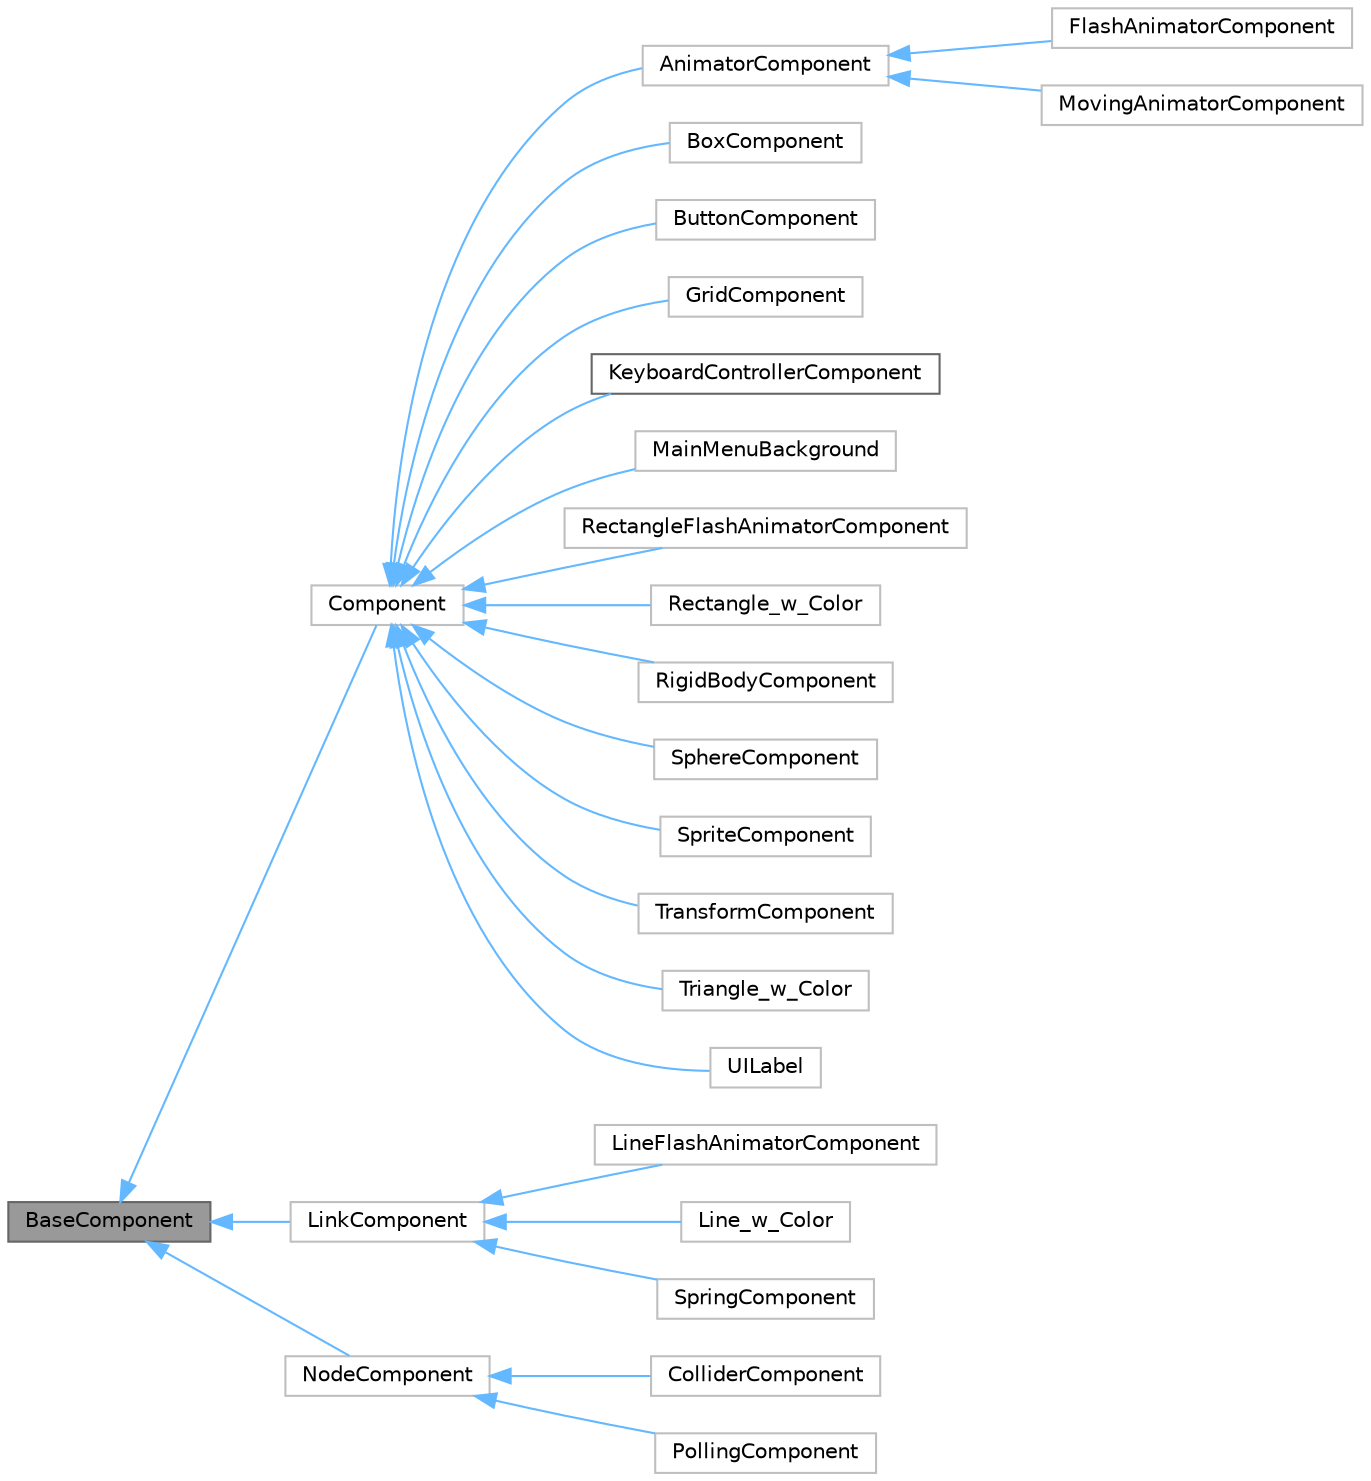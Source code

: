 digraph "BaseComponent"
{
 // LATEX_PDF_SIZE
  bgcolor="transparent";
  edge [fontname=Helvetica,fontsize=10,labelfontname=Helvetica,labelfontsize=10];
  node [fontname=Helvetica,fontsize=10,shape=box,height=0.2,width=0.4];
  rankdir="LR";
  Node1 [id="Node000001",label="BaseComponent",height=0.2,width=0.4,color="gray40", fillcolor="grey60", style="filled", fontcolor="black",tooltip=" "];
  Node1 -> Node2 [id="edge1_Node000001_Node000002",dir="back",color="steelblue1",style="solid",tooltip=" "];
  Node2 [id="Node000002",label="Component",height=0.2,width=0.4,color="grey75", fillcolor="white", style="filled",URL="$classComponent.html",tooltip=" "];
  Node2 -> Node3 [id="edge2_Node000002_Node000003",dir="back",color="steelblue1",style="solid",tooltip=" "];
  Node3 [id="Node000003",label="AnimatorComponent",height=0.2,width=0.4,color="grey75", fillcolor="white", style="filled",URL="$classAnimatorComponent.html",tooltip=" "];
  Node3 -> Node4 [id="edge3_Node000003_Node000004",dir="back",color="steelblue1",style="solid",tooltip=" "];
  Node4 [id="Node000004",label="FlashAnimatorComponent",height=0.2,width=0.4,color="grey75", fillcolor="white", style="filled",URL="$classFlashAnimatorComponent.html",tooltip=" "];
  Node3 -> Node5 [id="edge4_Node000003_Node000005",dir="back",color="steelblue1",style="solid",tooltip=" "];
  Node5 [id="Node000005",label="MovingAnimatorComponent",height=0.2,width=0.4,color="grey75", fillcolor="white", style="filled",URL="$classMovingAnimatorComponent.html",tooltip=" "];
  Node2 -> Node6 [id="edge5_Node000002_Node000006",dir="back",color="steelblue1",style="solid",tooltip=" "];
  Node6 [id="Node000006",label="BoxComponent",height=0.2,width=0.4,color="grey75", fillcolor="white", style="filled",URL="$classBoxComponent.html",tooltip=" "];
  Node2 -> Node7 [id="edge6_Node000002_Node000007",dir="back",color="steelblue1",style="solid",tooltip=" "];
  Node7 [id="Node000007",label="ButtonComponent",height=0.2,width=0.4,color="grey75", fillcolor="white", style="filled",URL="$classButtonComponent.html",tooltip=" "];
  Node2 -> Node8 [id="edge7_Node000002_Node000008",dir="back",color="steelblue1",style="solid",tooltip=" "];
  Node8 [id="Node000008",label="GridComponent",height=0.2,width=0.4,color="grey75", fillcolor="white", style="filled",URL="$classGridComponent.html",tooltip=" "];
  Node2 -> Node9 [id="edge8_Node000002_Node000009",dir="back",color="steelblue1",style="solid",tooltip=" "];
  Node9 [id="Node000009",label="KeyboardControllerComponent",height=0.2,width=0.4,color="gray40", fillcolor="white", style="filled",URL="$classKeyboardControllerComponent.html",tooltip="moving animation"];
  Node2 -> Node10 [id="edge9_Node000002_Node000010",dir="back",color="steelblue1",style="solid",tooltip=" "];
  Node10 [id="Node000010",label="MainMenuBackground",height=0.2,width=0.4,color="grey75", fillcolor="white", style="filled",URL="$classMainMenuBackground.html",tooltip=" "];
  Node2 -> Node11 [id="edge10_Node000002_Node000011",dir="back",color="steelblue1",style="solid",tooltip=" "];
  Node11 [id="Node000011",label="RectangleFlashAnimatorComponent",height=0.2,width=0.4,color="grey75", fillcolor="white", style="filled",URL="$classRectangleFlashAnimatorComponent.html",tooltip=" "];
  Node2 -> Node12 [id="edge11_Node000002_Node000012",dir="back",color="steelblue1",style="solid",tooltip=" "];
  Node12 [id="Node000012",label="Rectangle_w_Color",height=0.2,width=0.4,color="grey75", fillcolor="white", style="filled",URL="$classRectangle__w__Color.html",tooltip=" "];
  Node2 -> Node13 [id="edge12_Node000002_Node000013",dir="back",color="steelblue1",style="solid",tooltip=" "];
  Node13 [id="Node000013",label="RigidBodyComponent",height=0.2,width=0.4,color="grey75", fillcolor="white", style="filled",URL="$classRigidBodyComponent.html",tooltip=" "];
  Node2 -> Node14 [id="edge13_Node000002_Node000014",dir="back",color="steelblue1",style="solid",tooltip=" "];
  Node14 [id="Node000014",label="SphereComponent",height=0.2,width=0.4,color="grey75", fillcolor="white", style="filled",URL="$classSphereComponent.html",tooltip=" "];
  Node2 -> Node15 [id="edge14_Node000002_Node000015",dir="back",color="steelblue1",style="solid",tooltip=" "];
  Node15 [id="Node000015",label="SpriteComponent",height=0.2,width=0.4,color="grey75", fillcolor="white", style="filled",URL="$classSpriteComponent.html",tooltip=" "];
  Node2 -> Node16 [id="edge15_Node000002_Node000016",dir="back",color="steelblue1",style="solid",tooltip=" "];
  Node16 [id="Node000016",label="TransformComponent",height=0.2,width=0.4,color="grey75", fillcolor="white", style="filled",URL="$classTransformComponent.html",tooltip=" "];
  Node2 -> Node17 [id="edge16_Node000002_Node000017",dir="back",color="steelblue1",style="solid",tooltip=" "];
  Node17 [id="Node000017",label="Triangle_w_Color",height=0.2,width=0.4,color="grey75", fillcolor="white", style="filled",URL="$classTriangle__w__Color.html",tooltip=" "];
  Node2 -> Node18 [id="edge17_Node000002_Node000018",dir="back",color="steelblue1",style="solid",tooltip=" "];
  Node18 [id="Node000018",label="UILabel",height=0.2,width=0.4,color="grey75", fillcolor="white", style="filled",URL="$classUILabel.html",tooltip=" "];
  Node1 -> Node19 [id="edge18_Node000001_Node000019",dir="back",color="steelblue1",style="solid",tooltip=" "];
  Node19 [id="Node000019",label="LinkComponent",height=0.2,width=0.4,color="grey75", fillcolor="white", style="filled",URL="$classLinkComponent.html",tooltip=" "];
  Node19 -> Node20 [id="edge19_Node000019_Node000020",dir="back",color="steelblue1",style="solid",tooltip=" "];
  Node20 [id="Node000020",label="LineFlashAnimatorComponent",height=0.2,width=0.4,color="grey75", fillcolor="white", style="filled",URL="$classLineFlashAnimatorComponent.html",tooltip=" "];
  Node19 -> Node21 [id="edge20_Node000019_Node000021",dir="back",color="steelblue1",style="solid",tooltip=" "];
  Node21 [id="Node000021",label="Line_w_Color",height=0.2,width=0.4,color="grey75", fillcolor="white", style="filled",URL="$classLine__w__Color.html",tooltip=" "];
  Node19 -> Node22 [id="edge21_Node000019_Node000022",dir="back",color="steelblue1",style="solid",tooltip=" "];
  Node22 [id="Node000022",label="SpringComponent",height=0.2,width=0.4,color="grey75", fillcolor="white", style="filled",URL="$classSpringComponent.html",tooltip=" "];
  Node1 -> Node23 [id="edge22_Node000001_Node000023",dir="back",color="steelblue1",style="solid",tooltip=" "];
  Node23 [id="Node000023",label="NodeComponent",height=0.2,width=0.4,color="grey75", fillcolor="white", style="filled",URL="$classNodeComponent.html",tooltip=" "];
  Node23 -> Node24 [id="edge23_Node000023_Node000024",dir="back",color="steelblue1",style="solid",tooltip=" "];
  Node24 [id="Node000024",label="ColliderComponent",height=0.2,width=0.4,color="grey75", fillcolor="white", style="filled",URL="$classColliderComponent.html",tooltip=" "];
  Node23 -> Node25 [id="edge24_Node000023_Node000025",dir="back",color="steelblue1",style="solid",tooltip=" "];
  Node25 [id="Node000025",label="PollingComponent",height=0.2,width=0.4,color="grey75", fillcolor="white", style="filled",URL="$classPollingComponent.html",tooltip=" "];
}
